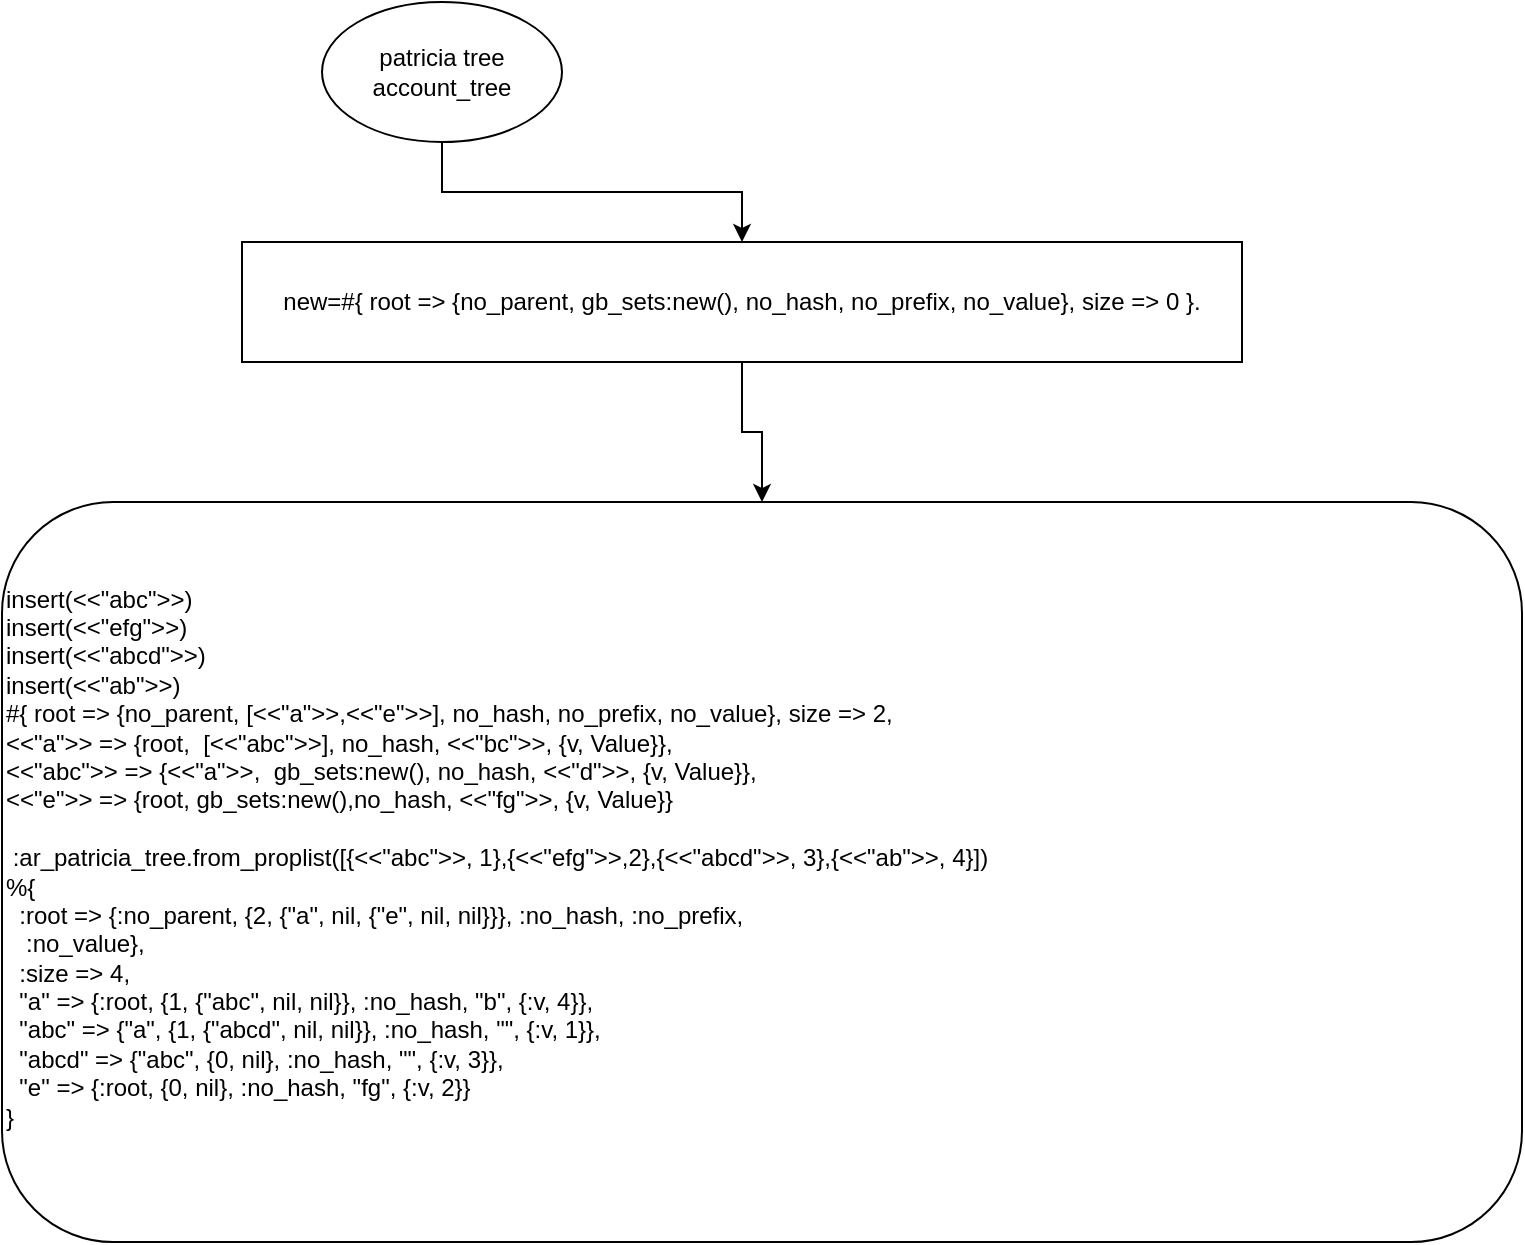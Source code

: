 <mxfile version="21.4.0" type="device" pages="4">
  <diagram name="patricia tree" id="84P13YTppKNAYIlNYS_1">
    <mxGraphModel dx="954" dy="589" grid="1" gridSize="10" guides="1" tooltips="1" connect="1" arrows="1" fold="1" page="1" pageScale="1" pageWidth="827" pageHeight="1169" math="0" shadow="0">
      <root>
        <mxCell id="0" />
        <mxCell id="1" parent="0" />
        <mxCell id="SmWtW2VK4S3JnCAjyyGi-5" style="edgeStyle=orthogonalEdgeStyle;rounded=0;orthogonalLoop=1;jettySize=auto;html=1;" parent="1" source="SmWtW2VK4S3JnCAjyyGi-1" target="SmWtW2VK4S3JnCAjyyGi-3" edge="1">
          <mxGeometry relative="1" as="geometry" />
        </mxCell>
        <mxCell id="SmWtW2VK4S3JnCAjyyGi-1" value="new=#{ root =&amp;gt; {no_parent, gb_sets:new(), no_hash, no_prefix, no_value}, size =&amp;gt; 0 }." style="rounded=0;whiteSpace=wrap;html=1;" parent="1" vertex="1">
          <mxGeometry x="120" y="120" width="500" height="60" as="geometry" />
        </mxCell>
        <mxCell id="SmWtW2VK4S3JnCAjyyGi-4" style="edgeStyle=orthogonalEdgeStyle;rounded=0;orthogonalLoop=1;jettySize=auto;html=1;" parent="1" source="SmWtW2VK4S3JnCAjyyGi-2" target="SmWtW2VK4S3JnCAjyyGi-1" edge="1">
          <mxGeometry relative="1" as="geometry" />
        </mxCell>
        <mxCell id="SmWtW2VK4S3JnCAjyyGi-2" value="patricia tree account_tree" style="ellipse;whiteSpace=wrap;html=1;" parent="1" vertex="1">
          <mxGeometry x="160" width="120" height="70" as="geometry" />
        </mxCell>
        <mxCell id="SmWtW2VK4S3JnCAjyyGi-3" value="insert(&amp;lt;&amp;lt;&quot;abc&quot;&amp;gt;&amp;gt;)&lt;br&gt;insert(&amp;lt;&amp;lt;&quot;efg&quot;&amp;gt;&amp;gt;)&lt;br&gt;insert(&amp;lt;&amp;lt;&quot;abcd&quot;&amp;gt;&amp;gt;)&lt;br&gt;insert(&amp;lt;&amp;lt;&quot;ab&quot;&amp;gt;&amp;gt;)&lt;br&gt;#{ root =&amp;gt; {no_parent, [&amp;lt;&amp;lt;&quot;a&quot;&amp;gt;&amp;gt;,&amp;lt;&amp;lt;&quot;e&quot;&amp;gt;&amp;gt;], no_hash, no_prefix, no_value}, size =&amp;gt; 2,&lt;br&gt;&amp;lt;&amp;lt;&quot;a&quot;&amp;gt;&amp;gt; =&amp;gt; {root,&amp;nbsp; [&amp;lt;&amp;lt;&quot;abc&quot;&amp;gt;&amp;gt;], no_hash, &amp;lt;&amp;lt;&quot;bc&quot;&amp;gt;&amp;gt;, {v, Value}},&lt;br&gt;&amp;lt;&amp;lt;&quot;abc&quot;&amp;gt;&amp;gt; =&amp;gt; {&amp;lt;&amp;lt;&quot;a&quot;&amp;gt;&amp;gt;,&amp;nbsp; gb_sets:new(), no_hash, &amp;lt;&amp;lt;&quot;d&quot;&amp;gt;&amp;gt;, {v, Value}},&lt;br&gt;&amp;lt;&amp;lt;&quot;e&quot;&amp;gt;&amp;gt; =&amp;gt; {root, gb_sets:new(),no_hash, &amp;lt;&amp;lt;&quot;fg&quot;&amp;gt;&amp;gt;, {v, Value}}&lt;br&gt;&lt;br&gt;&amp;nbsp;:ar_patricia_tree.from_proplist([{&amp;lt;&amp;lt;&quot;abc&quot;&amp;gt;&amp;gt;, 1},{&amp;lt;&amp;lt;&quot;efg&quot;&amp;gt;&amp;gt;,2},{&amp;lt;&amp;lt;&quot;abcd&quot;&amp;gt;&amp;gt;, 3},{&amp;lt;&amp;lt;&quot;ab&quot;&amp;gt;&amp;gt;, 4}])&lt;br&gt;&lt;div&gt;%{&lt;/div&gt;&lt;div&gt;&amp;nbsp; :root =&amp;gt; {:no_parent, {2, {&quot;a&quot;, nil, {&quot;e&quot;, nil, nil}}}, :no_hash, :no_prefix,&lt;/div&gt;&lt;div&gt;&amp;nbsp; &amp;nbsp;:no_value},&lt;/div&gt;&lt;div&gt;&amp;nbsp; :size =&amp;gt; 4,&lt;/div&gt;&lt;div&gt;&amp;nbsp; &quot;a&quot; =&amp;gt; {:root, {1, {&quot;abc&quot;, nil, nil}}, :no_hash, &quot;b&quot;, {:v, 4}},&lt;/div&gt;&lt;div&gt;&amp;nbsp; &quot;abc&quot; =&amp;gt; {&quot;a&quot;, {1, {&quot;abcd&quot;, nil, nil}}, :no_hash, &quot;&quot;, {:v, 1}},&lt;/div&gt;&lt;div&gt;&amp;nbsp; &quot;abcd&quot; =&amp;gt; {&quot;abc&quot;, {0, nil}, :no_hash, &quot;&quot;, {:v, 3}},&lt;/div&gt;&lt;div&gt;&amp;nbsp; &quot;e&quot; =&amp;gt; {:root, {0, nil}, :no_hash, &quot;fg&quot;, {:v, 2}}&lt;/div&gt;&lt;div&gt;}&lt;/div&gt;&lt;div&gt;&lt;br&gt;&lt;/div&gt;" style="rounded=1;whiteSpace=wrap;html=1;align=left;" parent="1" vertex="1">
          <mxGeometry y="250" width="760" height="370" as="geometry" />
        </mxCell>
      </root>
    </mxGraphModel>
  </diagram>
  <diagram id="GzeQLgqYyi8RieKo--Nt" name="merkle_tree">
    <mxGraphModel dx="954" dy="727" grid="1" gridSize="10" guides="1" tooltips="1" connect="1" arrows="1" fold="1" page="1" pageScale="1" pageWidth="827" pageHeight="1169" math="0" shadow="0">
      <root>
        <mxCell id="0" />
        <mxCell id="1" parent="0" />
        <mxCell id="EejnpoFiG7qL4qqyXErj-1" value="txs =&amp;gt; RootHash" style="ellipse;whiteSpace=wrap;html=1;aspect=fixed;" vertex="1" parent="1">
          <mxGeometry x="80" y="60" width="80" height="80" as="geometry" />
        </mxCell>
        <mxCell id="EejnpoFiG7qL4qqyXErj-12" style="edgeStyle=orthogonalEdgeStyle;rounded=0;orthogonalLoop=1;jettySize=auto;html=1;" edge="1" parent="1" source="EejnpoFiG7qL4qqyXErj-3" target="EejnpoFiG7qL4qqyXErj-7">
          <mxGeometry relative="1" as="geometry" />
        </mxCell>
        <mxCell id="EejnpoFiG7qL4qqyXErj-13" style="edgeStyle=orthogonalEdgeStyle;rounded=0;orthogonalLoop=1;jettySize=auto;html=1;entryX=0.575;entryY=0.017;entryDx=0;entryDy=0;entryPerimeter=0;" edge="1" parent="1" source="EejnpoFiG7qL4qqyXErj-3" target="EejnpoFiG7qL4qqyXErj-6">
          <mxGeometry relative="1" as="geometry" />
        </mxCell>
        <mxCell id="EejnpoFiG7qL4qqyXErj-3" value="L1" style="rounded=0;whiteSpace=wrap;html=1;" vertex="1" parent="1">
          <mxGeometry x="280" y="290" width="120" height="60" as="geometry" />
        </mxCell>
        <mxCell id="EejnpoFiG7qL4qqyXErj-4" value="D" style="rounded=0;whiteSpace=wrap;html=1;" vertex="1" parent="1">
          <mxGeometry x="700" y="430" width="120" height="60" as="geometry" />
        </mxCell>
        <mxCell id="EejnpoFiG7qL4qqyXErj-5" value="C" style="rounded=0;whiteSpace=wrap;html=1;" vertex="1" parent="1">
          <mxGeometry x="540" y="430" width="120" height="60" as="geometry" />
        </mxCell>
        <mxCell id="EejnpoFiG7qL4qqyXErj-6" value="B" style="rounded=0;whiteSpace=wrap;html=1;" vertex="1" parent="1">
          <mxGeometry x="370" y="430" width="120" height="60" as="geometry" />
        </mxCell>
        <mxCell id="EejnpoFiG7qL4qqyXErj-7" value="A" style="rounded=0;whiteSpace=wrap;html=1;" vertex="1" parent="1">
          <mxGeometry x="204" y="430" width="120" height="60" as="geometry" />
        </mxCell>
        <mxCell id="EejnpoFiG7qL4qqyXErj-14" style="edgeStyle=orthogonalEdgeStyle;rounded=0;orthogonalLoop=1;jettySize=auto;html=1;entryX=0.5;entryY=0;entryDx=0;entryDy=0;" edge="1" parent="1" source="EejnpoFiG7qL4qqyXErj-8" target="EejnpoFiG7qL4qqyXErj-5">
          <mxGeometry relative="1" as="geometry" />
        </mxCell>
        <mxCell id="EejnpoFiG7qL4qqyXErj-15" style="edgeStyle=orthogonalEdgeStyle;rounded=0;orthogonalLoop=1;jettySize=auto;html=1;entryX=0.5;entryY=0;entryDx=0;entryDy=0;" edge="1" parent="1" source="EejnpoFiG7qL4qqyXErj-8" target="EejnpoFiG7qL4qqyXErj-4">
          <mxGeometry relative="1" as="geometry" />
        </mxCell>
        <mxCell id="EejnpoFiG7qL4qqyXErj-8" value="L2" style="rounded=0;whiteSpace=wrap;html=1;" vertex="1" parent="1">
          <mxGeometry x="620" y="300" width="120" height="60" as="geometry" />
        </mxCell>
        <mxCell id="EejnpoFiG7qL4qqyXErj-10" style="edgeStyle=orthogonalEdgeStyle;rounded=0;orthogonalLoop=1;jettySize=auto;html=1;entryX=0.558;entryY=0.017;entryDx=0;entryDy=0;entryPerimeter=0;" edge="1" parent="1" source="EejnpoFiG7qL4qqyXErj-9" target="EejnpoFiG7qL4qqyXErj-3">
          <mxGeometry relative="1" as="geometry" />
        </mxCell>
        <mxCell id="EejnpoFiG7qL4qqyXErj-11" style="edgeStyle=orthogonalEdgeStyle;rounded=0;orthogonalLoop=1;jettySize=auto;html=1;" edge="1" parent="1" source="EejnpoFiG7qL4qqyXErj-9" target="EejnpoFiG7qL4qqyXErj-8">
          <mxGeometry relative="1" as="geometry" />
        </mxCell>
        <mxCell id="EejnpoFiG7qL4qqyXErj-9" value="RootHash" style="rounded=0;whiteSpace=wrap;html=1;" vertex="1" parent="1">
          <mxGeometry x="460" y="170" width="100" height="50" as="geometry" />
        </mxCell>
        <mxCell id="EejnpoFiG7qL4qqyXErj-16" value="把所有的事物列表输入到默克尔树输出RootHash" style="shape=document;whiteSpace=wrap;html=1;boundedLbl=1;" vertex="1" parent="1">
          <mxGeometry x="60" y="190" width="120" height="80" as="geometry" />
        </mxCell>
      </root>
    </mxGraphModel>
  </diagram>
  <diagram id="nbGrFKnkArz90ZIBOIYL" name="wallet">
    <mxGraphModel dx="3435" dy="1758" grid="1" gridSize="10" guides="1" tooltips="1" connect="1" arrows="1" fold="1" page="1" pageScale="1" pageWidth="827" pageHeight="1169" math="0" shadow="0">
      <root>
        <mxCell id="0" />
        <mxCell id="1" parent="0" />
        <mxCell id="ETyaTh3-ZRU_8k_9pRi6-2" value="&lt;div&gt;arweave_keyfile_asoe-XZBLE6Ol8HeGo6T9lwLpTl0DnJ2DDwGtaj_ch0.json&lt;br&gt;&lt;/div&gt;&lt;div&gt;{&lt;/div&gt;&lt;div&gt;&amp;nbsp; &quot;kty&quot;: &quot;RSA&quot;,&lt;/div&gt;&lt;div&gt;&amp;nbsp; &quot;ext&quot;: true,&lt;/div&gt;&lt;div&gt;&amp;nbsp; &quot;e&quot;: &quot;AQAB&quot;,&lt;/div&gt;&lt;div&gt;&amp;nbsp; &quot;n&quot;: &quot;vpoO931DvVegvepSl_bpouXWYWWXVERFxJHLvxU7iV9sLFPwD4LqASQnrTSAQxsBTcigRfUxnB6sBHbWdn0DfNH82oCVxf0SpnxKFBhEvC1JHa01tv8pkZYsxp4FEMXnrSIntwp8er_Bm5mdPx-QEihlxw6nu-UURJl4Xur7b6xhAnWVGoWU2OP9ThnUb58zJsfn_AvCb-SktsVtc9bAX3-Zf1RH1LDEx2Lrx3Ki3vU2sApMpcZxvDts-IrU67Tqvpxtt1aPqMIMVdnstYGBd1uh6HoOe_58fNg3v5urISNMSQPWzWEgufeIRamfTFR3UF6roPqOOD4TGSsHRP2f-EY-DJVGRLWmZS4ICkE2yGr1uu5Wfqy8KzvXoPygp14m2A0SGUa0HikNPwrsgvGadBULYptMkW2tdtG6dly-93aAOCjq-8j9QASkQYGkhLUohl1fLV72SCzIWgcXnoWEfGAqwpkFH9kS41OXZ9pVENnaeX9C_OiJLC3klPjnyQd3oiF2sGf0IfRtarhsa9v6ibjFh1oRjkWVzQT5Tk1-3P8TfsBReBBfm739zOEwVE6zlXUDrJ5Nx0K9Vev1I3Fq-DZiV1YTtnZuZAZ6PoFQs_paS30AWqr-FukV-cMut2d9FpCLC-s24Sx1f3Ow1DGwFpOc9ZtUrTzJME0NzeZWvG8&quot;,&lt;/div&gt;&lt;div&gt;&amp;nbsp; &quot;d&quot;: &quot;YNFMzPZ6VFGQuyet8LdhkneBYFQEfK95aRJOFrAoX-1yu0mf5aEwUIgXB2plxLCRBvvkPeUA4DbMVjAvXFzASsU31Z3_dmTI9nyn_HEfaR7vxv1XDa-rY-KOuA1IsW518oIo_ld7R7bkF6_-KjRUMIUIvgZ5uX3xv67dcAmY0u8TD_a-WIyGQW3-G5APUuvhRc_BzUwD5maULKs4n-D0Mw5T4FPlcOqh6k4bSmK2zN5uexmgOY0F9QGSpuWOpnRt0YkQSlLUAnsfXPSnwsMYCpMnOTnW5bEtdxU1rETctqaBd41VrVmrEAvm0swIuPMm8FJGiCz91R_i_6PVu3vBp7CtHdB4CZj4bQ1QdV8BLabgqTneG_AiyWdhovKDu8-xgvrAH-mto4Plxa1-A4vKB3-HPkjU2uKTaaUACAs43aMXh5Jd-HbzppyVd5LXB-41lo9IR6k5wEnHMvQ0pohIIJg85NVhIYB6NmmHMPkDMF21HXdIgWw07wFpuUNdzIuadN-lDI4bwkxtW5RNWXFCTq4bjoijoXrTdgLCJwSdR4N1SeVBDLTOAPlC4q-1rH78pRil1tbBdrgU4zdj-80kahNSnXkPGNMy7oAgQdj1zilcIpJsajRP2onbySQNDqRv-jPWZMy2CihvrHhRnXfJG9-VAZN7_mLoKsLrTeHmYIE&quot;,&lt;/div&gt;&lt;div&gt;&amp;nbsp; &quot;p&quot;: &quot;7f7tF1gzCGYuatcRwxIWzNKvT7Igr6YdQv-VcfFzP4rhqlp3CMF0HmNYjw3l4meiDTXC7UaiuQ-WWedDkiCJUSxEe5dj7ge4tBXunv0s0vl-R5ONClSUgxRmRC-CO0Dk5iECGQXcY1UdGfwa_DOQwMSV2s_2COHGsIKL9cIGLqvGtw_MmpGkXnWMN_SH54_gRLZBcTJq5iRGbr6ZatQUK-oW0bf-v0THmh_iQ1SMbKymr2FaVBHPrED74FftiePE8V3F18BZppS2OEDs-tFUyHmtYl2UOIYds-bPoR9C5FTKuIGj0v_HXgYBQe_ecWHikc61py4E8dtTPu03nDiNYQ&quot;,&lt;/div&gt;&lt;div&gt;&amp;nbsp; &quot;q&quot;: &quot;zQVKW_D5sQys5fA_E18GbC4mIXgqogfwdOAl1yITAsbSQYjAHIfXSwzANW58QV8PC-ObCNFhlUUeABA_u1bsC_kFLicje7HMZllK1tpCshwL-DaWPsAcnp4vEjlvKmwgati6SMxw9Ptw9dhukE6NnDBFs8CszYyErYBYDpzhPgj9KJdtda-CrNdHZWCDy1qe_eSyQpzVh_pW9_u6K5TWE6TV3TKNIJsxGjmFJnX6ob7MxbQqiyKvvGp0b2-5BoxELJq_c44lUZEqIRnSB__wom0Jlyzp2KcjKqV9lg4E-wJJka8fBAe9NxURJnbUfSbo7pbbiLG9WzpKC3s-99FLzw&quot;,&lt;/div&gt;&lt;div&gt;&amp;nbsp; &quot;dp&quot;: &quot;SUEKIQFY0-D_sIr6QJy0v96pb1JYlTgAEbsxeJzk6E4LH7Awq1VANIpHm-CfPYzAaGh_0yDGvUd687knJzc0jPOfMJtseruNsoB9rhonTdjVcZqM8v0NqTsCL0KgRzS2P88xIhqXt0tfZbwfYjlM-MiJh4wzIpC742CLS92ooXzl8Tq_s2PYv-pWenKd0jyKvxuKERl_pc7MjxHDjwowG0Q2Od70XlMBTQM7VZYUku6hb6H7d5zz2wU1gdwOlT6yQ8ilOL9P2OI1JCN3zcvY2Mv6_ifnk25UficxCVrh7_3ZV-kvT6bC6sHWaUE3qpaCcna5mvejNf5YJSpGz6LogQ&quot;,&lt;/div&gt;&lt;div&gt;&amp;nbsp; &quot;dq&quot;: &quot;d74gSQS8gQjbLs0bue-lK6fkg2XQ2KP0b_6-eyEeo1-GS9pYAhHgz6eZ11s5XWDsw8_iq8rGyMz-kaDr6DoDUZbWzLb1RXh53klGqaf-jlJNN2KCbBH-ZTIUYfuDju5qHJ2KZ5xoWN1Gg4AuS0Bl-xRCkZL2GnN4xnEQfTBpabcMTRnsR3EDzHlL7MzrDOlXtQhOiRNar7mp89plSLD8O6rpcfDldmbNzfhMaUM86B0tMkdhFbRjmZM_gBproYRpCPg024PpDfPP_Fc9UYjNfcBbep0z02MC6hSP_gUgKY6Tc3ApmEwA2lwGkUWUI6iHIVqgy_yrkM3Bk2UfSNRIBw&quot;,&lt;/div&gt;&lt;div&gt;&amp;nbsp; &quot;qi&quot;: &quot;kaSqE79iinSDl40UN3G9c9r-_kIbEi2-we2J1Du-noKP53SbPOtMxaRE12lwqNV6FHmL5xAEt744jUNFyhanHuQGsDDmcQ4EEdd5ZLTCGp8_nhb9XfH0ZvScXb_yATfo2KIqZzPAuJwYqNEdvKNHuGKmMsoyxgg9SfncHFo27c_U4wHgNsE3mvKCyJsKvCkBGWiJttsSstnRR-h8-oBVkgnkbdk7I_AYN2lpqXznLijvKqk0Bl3dMCNxnbv0ClJ4Pbf_PFW9Ax9s6T9xdtP10s74vOXuMEq_HmhgShOcaT6qGEd1P0iQtr21i7EM6jbKf7c5baljXrOhjZUXuwyepw&quot;&lt;/div&gt;&lt;div&gt;}&lt;/div&gt;&lt;div&gt;&lt;br&gt;&lt;/div&gt;&lt;div&gt;&lt;br&gt;&lt;/div&gt;&lt;div&gt;二进制地址&lt;/div&gt;&lt;div&gt;:crypto.hash(:sha256,:b64fast.decode(n)）&lt;br&gt;&lt;/div&gt;&lt;div&gt;&lt;br&gt;&lt;/div&gt;&lt;div&gt;可视化的地址&lt;/div&gt;&lt;div&gt;&lt;div&gt;&amp;nbsp;:b64fast.encode :crypto.hash(:sha256,:b64fast.decode(n))&lt;/div&gt;&lt;div&gt;&quot;asoe-XZBLE6Ol8HeGo6T9lwLpTl0DnJ2DDwGtaj_ch0&quot;&lt;/div&gt;&lt;/div&gt;&lt;div&gt;&lt;br&gt;&lt;/div&gt;&lt;div&gt;&lt;br&gt;&lt;/div&gt;&lt;div&gt;加载keyfile&lt;/div&gt;&lt;div&gt;&lt;div&gt;&amp;nbsp;{{keytype, priv, pub}, {keytype, pub}}=:ar_wallet.load_keyfile &quot;./data_test_master/wallets/arweave_keyfile_asoe-XZBLE6Ol8HeGo6T9lwLpTl0DnJ2DDwGtaj_ch0.json&quot;&lt;/div&gt;&lt;/div&gt;&lt;div&gt;&lt;br&gt;&lt;/div&gt;&lt;div&gt;签名&lt;/div&gt;&lt;div&gt;&lt;div&gt;&amp;nbsp;sign=:ar_wallet.sign({keytype,priv,pub},&quot;hello&quot;)&lt;/div&gt;&lt;/div&gt;&lt;div&gt;&lt;br&gt;&lt;/div&gt;&lt;div&gt;校验签名&lt;/div&gt;&lt;div&gt;&lt;br&gt;&lt;/div&gt;&lt;div&gt;&lt;span style=&quot;background-color: initial;&quot;&gt;:ar_wallet.verify({keytype,pub},&quot;hello&quot;,sign)&lt;/span&gt;&lt;br&gt;&lt;/div&gt;&lt;div&gt;&lt;br&gt;&lt;/div&gt;&lt;div&gt;&lt;br&gt;&lt;/div&gt;" style="text;html=1;align=left;verticalAlign=middle;resizable=0;points=[];autosize=1;strokeColor=none;fillColor=none;" parent="1" vertex="1">
          <mxGeometry x="-2451" y="-345" width="4800" height="500" as="geometry" />
        </mxCell>
      </root>
    </mxGraphModel>
  </diagram>
  <diagram id="t_4jf5WIVx-eQNJVO_zR" name="ar_sup">
    <mxGraphModel dx="954" dy="589" grid="1" gridSize="10" guides="1" tooltips="1" connect="1" arrows="1" fold="1" page="1" pageScale="1" pageWidth="827" pageHeight="1169" math="0" shadow="0">
      <root>
        <mxCell id="0" />
        <mxCell id="1" parent="0" />
        <mxCell id="jtOYQTrS9fqdR2hUttDy-4" style="edgeStyle=orthogonalEdgeStyle;curved=1;rounded=0;orthogonalLoop=1;jettySize=auto;html=1;exitX=0.855;exitY=0.145;exitDx=0;exitDy=0;exitPerimeter=0;entryX=0;entryY=0.5;entryDx=0;entryDy=0;entryPerimeter=0;" edge="1" parent="1" source="jtOYQTrS9fqdR2hUttDy-1" target="jtOYQTrS9fqdR2hUttDy-5">
          <mxGeometry relative="1" as="geometry">
            <mxPoint x="220" y="140" as="targetPoint" />
          </mxGeometry>
        </mxCell>
        <mxCell id="jtOYQTrS9fqdR2hUttDy-15" style="edgeStyle=orthogonalEdgeStyle;curved=1;rounded=0;orthogonalLoop=1;jettySize=auto;html=1;exitX=0.855;exitY=0.855;exitDx=0;exitDy=0;exitPerimeter=0;" edge="1" parent="1" source="jtOYQTrS9fqdR2hUttDy-1" target="jtOYQTrS9fqdR2hUttDy-14">
          <mxGeometry relative="1" as="geometry" />
        </mxCell>
        <mxCell id="jtOYQTrS9fqdR2hUttDy-1" value="ar_sup" style="strokeWidth=2;html=1;shape=mxgraph.flowchart.start_2;whiteSpace=wrap;" vertex="1" parent="1">
          <mxGeometry x="50" y="130" width="100" height="40" as="geometry" />
        </mxCell>
        <mxCell id="jtOYQTrS9fqdR2hUttDy-9" value="sync_jobs" style="edgeStyle=orthogonalEdgeStyle;curved=1;rounded=0;orthogonalLoop=1;jettySize=auto;html=1;exitX=0.855;exitY=0.145;exitDx=0;exitDy=0;exitPerimeter=0;entryX=0.054;entryY=0.35;entryDx=0;entryDy=0;entryPerimeter=0;" edge="1" parent="1" source="jtOYQTrS9fqdR2hUttDy-5" target="jtOYQTrS9fqdR2hUttDy-6">
          <mxGeometry relative="1" as="geometry" />
        </mxCell>
        <mxCell id="jtOYQTrS9fqdR2hUttDy-10" value="1" style="edgeStyle=orthogonalEdgeStyle;curved=1;rounded=0;orthogonalLoop=1;jettySize=auto;html=1;exitX=1;exitY=0.5;exitDx=0;exitDy=0;exitPerimeter=0;" edge="1" parent="1" source="jtOYQTrS9fqdR2hUttDy-5" target="jtOYQTrS9fqdR2hUttDy-7">
          <mxGeometry relative="1" as="geometry" />
        </mxCell>
        <mxCell id="jtOYQTrS9fqdR2hUttDy-12" style="edgeStyle=orthogonalEdgeStyle;curved=1;rounded=0;orthogonalLoop=1;jettySize=auto;html=1;exitX=0.855;exitY=0.855;exitDx=0;exitDy=0;exitPerimeter=0;entryX=0;entryY=0.5;entryDx=0;entryDy=0;entryPerimeter=0;" edge="1" parent="1" source="jtOYQTrS9fqdR2hUttDy-5" target="jtOYQTrS9fqdR2hUttDy-8">
          <mxGeometry relative="1" as="geometry" />
        </mxCell>
        <mxCell id="jtOYQTrS9fqdR2hUttDy-13" value="storage_modules+default" style="edgeLabel;html=1;align=center;verticalAlign=middle;resizable=0;points=[];" vertex="1" connectable="0" parent="jtOYQTrS9fqdR2hUttDy-12">
          <mxGeometry x="-0.045" y="-3" relative="1" as="geometry">
            <mxPoint as="offset" />
          </mxGeometry>
        </mxCell>
        <mxCell id="jtOYQTrS9fqdR2hUttDy-5" value="ar_data_sync_sup" style="strokeWidth=2;html=1;shape=mxgraph.flowchart.start_2;whiteSpace=wrap;" vertex="1" parent="1">
          <mxGeometry x="230" y="100" width="110" height="50" as="geometry" />
        </mxCell>
        <mxCell id="jtOYQTrS9fqdR2hUttDy-6" value="ar_data_sync_worker" style="strokeWidth=2;html=1;shape=mxgraph.flowchart.start_1;whiteSpace=wrap;" vertex="1" parent="1">
          <mxGeometry x="400" y="70" width="130" height="40" as="geometry" />
        </mxCell>
        <mxCell id="jtOYQTrS9fqdR2hUttDy-7" value="ar_data_sync_worker_master" style="strokeWidth=2;html=1;shape=mxgraph.flowchart.start_1;whiteSpace=wrap;" vertex="1" parent="1">
          <mxGeometry x="400" y="135" width="190" height="30" as="geometry" />
        </mxCell>
        <mxCell id="jtOYQTrS9fqdR2hUttDy-8" value="ar_data_sync" style="strokeWidth=2;html=1;shape=mxgraph.flowchart.start_1;whiteSpace=wrap;" vertex="1" parent="1">
          <mxGeometry x="380" y="220" width="96" height="40" as="geometry" />
        </mxCell>
        <mxCell id="jtOYQTrS9fqdR2hUttDy-17" style="edgeStyle=orthogonalEdgeStyle;curved=1;rounded=0;orthogonalLoop=1;jettySize=auto;html=1;exitX=0.855;exitY=0.855;exitDx=0;exitDy=0;exitPerimeter=0;entryX=0.092;entryY=0.2;entryDx=0;entryDy=0;entryPerimeter=0;" edge="1" parent="1" source="jtOYQTrS9fqdR2hUttDy-14" target="jtOYQTrS9fqdR2hUttDy-16">
          <mxGeometry relative="1" as="geometry" />
        </mxCell>
        <mxCell id="jtOYQTrS9fqdR2hUttDy-18" value="1" style="edgeLabel;html=1;align=center;verticalAlign=middle;resizable=0;points=[];" vertex="1" connectable="0" parent="jtOYQTrS9fqdR2hUttDy-17">
          <mxGeometry x="0.101" relative="1" as="geometry">
            <mxPoint as="offset" />
          </mxGeometry>
        </mxCell>
        <mxCell id="jtOYQTrS9fqdR2hUttDy-14" value="ar_node_sup" style="strokeWidth=2;html=1;shape=mxgraph.flowchart.start_1;whiteSpace=wrap;" vertex="1" parent="1">
          <mxGeometry x="110" y="270" width="100" height="30" as="geometry" />
        </mxCell>
        <mxCell id="jtOYQTrS9fqdR2hUttDy-16" value="ar_node_worker" style="strokeWidth=2;html=1;shape=mxgraph.flowchart.start_1;whiteSpace=wrap;" vertex="1" parent="1">
          <mxGeometry x="240" y="310" width="120" height="50" as="geometry" />
        </mxCell>
      </root>
    </mxGraphModel>
  </diagram>
</mxfile>
